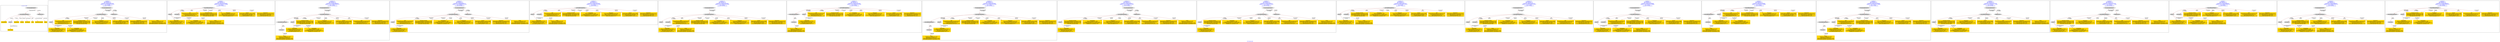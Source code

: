 digraph n0 {
fontcolor="blue"
remincross="true"
label="s22-s-moca.xml"
subgraph cluster_0 {
label="1-correct model"
n2[style="filled",color="white",fillcolor="lightgray",label="CulturalHeritageObject1"];
n3[shape="plaintext",style="filled",fillcolor="gold",label="creationDate"];
n4[style="filled",color="white",fillcolor="lightgray",label="Person1"];
n5[shape="plaintext",style="filled",fillcolor="gold",label="Dimensions"];
n6[shape="plaintext",style="filled",fillcolor="gold",label="Process"];
n7[shape="plaintext",style="filled",fillcolor="gold",label="Provenance"];
n8[shape="plaintext",style="filled",fillcolor="gold",label="title"];
n9[shape="plaintext",style="filled",fillcolor="gold",label="Assension_Number"];
n10[shape="plaintext",style="filled",fillcolor="gold",label="Artist_Name"];
n11[style="filled",color="white",fillcolor="lightgray",label="EuropeanaAggregation1"];
n12[style="filled",color="white",fillcolor="lightgray",label="WebResource1"];
n13[shape="plaintext",style="filled",fillcolor="gold",label="image"];
}
subgraph cluster_1 {
label="candidate 0\nlink coherence:1.0\nnode coherence:1.0\nconfidence:0.5843593568422859\nmapping score:0.632286452280762\ncost:10.99989\n-precision:0.73-recall:0.73"
n15[style="filled",color="white",fillcolor="lightgray",label="CulturalHeritageObject1"];
n16[style="filled",color="white",fillcolor="lightgray",label="Person1"];
n17[style="filled",color="white",fillcolor="lightgray",label="EuropeanaAggregation1"];
n18[style="filled",color="white",fillcolor="lightgray",label="WebResource1"];
n19[shape="plaintext",style="filled",fillcolor="gold",label="image\n[WebResource,classLink,0.479]\n[Document,classLink,0.472]\n[CulturalHeritageObject,provenance,0.026]\n[CulturalHeritageObject,rightsHolder,0.023]"];
n20[shape="plaintext",style="filled",fillcolor="gold",label="title\n[CulturalHeritageObject,description,0.373]\n[CulturalHeritageObject,title,0.326]\n[Document,classLink,0.16]\n[CulturalHeritageObject,provenance,0.141]"];
n21[shape="plaintext",style="filled",fillcolor="gold",label="Assension_Number\n[CulturalHeritageObject,provenance,0.618]\n[CulturalHeritageObject,rightsHolder,0.182]\n[CulturalHeritageObject,description,0.116]\n[Document,classLink,0.084]"];
n22[shape="plaintext",style="filled",fillcolor="gold",label="Dimensions\n[CulturalHeritageObject,extent,0.93]\n[Person,nameOfThePerson,0.031]\n[CulturalHeritageObject,accessionNumber,0.022]\n[Person,dateOfBirth,0.017]"];
n23[shape="plaintext",style="filled",fillcolor="gold",label="Process\n[CulturalHeritageObject,medium,0.859]\n[CulturalHeritageObject,description,0.06]\n[Concept,prefLabel,0.052]\n[CulturalHeritageObject,created,0.03]"];
n24[shape="plaintext",style="filled",fillcolor="gold",label="Artist_Name\n[Person,nameOfThePerson,0.457]\n[CulturalHeritageObject,provenance,0.223]\n[Document,classLink,0.163]\n[CulturalHeritageObject,title,0.157]"];
n25[shape="plaintext",style="filled",fillcolor="gold",label="Provenance\n[CulturalHeritageObject,provenance,0.571]\n[CulturalHeritageObject,rightsHolder,0.201]\n[Document,classLink,0.119]\n[CulturalHeritageObject,description,0.11]"];
n26[shape="plaintext",style="filled",fillcolor="gold",label="creationDate\n[Person,dateOfDeath,0.388]\n[CulturalHeritageObject,created,0.324]\n[CulturalHeritageObject,accessionNumber,0.172]\n[WebResource,classLink,0.115]"];
}
subgraph cluster_2 {
label="candidate 1\nlink coherence:1.0\nnode coherence:1.0\nconfidence:0.5834230532099068\nmapping score:0.631974351069969\ncost:9.99995\n-precision:0.5-recall:0.45"
n28[style="filled",color="white",fillcolor="lightgray",label="CulturalHeritageObject1"];
n29[style="filled",color="white",fillcolor="lightgray",label="Person1"];
n30[style="filled",color="white",fillcolor="lightgray",label="Document1"];
n31[shape="plaintext",style="filled",fillcolor="gold",label="title\n[CulturalHeritageObject,description,0.373]\n[CulturalHeritageObject,title,0.326]\n[Document,classLink,0.16]\n[CulturalHeritageObject,provenance,0.141]"];
n32[shape="plaintext",style="filled",fillcolor="gold",label="Assension_Number\n[CulturalHeritageObject,provenance,0.618]\n[CulturalHeritageObject,rightsHolder,0.182]\n[CulturalHeritageObject,description,0.116]\n[Document,classLink,0.084]"];
n33[shape="plaintext",style="filled",fillcolor="gold",label="Dimensions\n[CulturalHeritageObject,extent,0.93]\n[Person,nameOfThePerson,0.031]\n[CulturalHeritageObject,accessionNumber,0.022]\n[Person,dateOfBirth,0.017]"];
n34[shape="plaintext",style="filled",fillcolor="gold",label="Process\n[CulturalHeritageObject,medium,0.859]\n[CulturalHeritageObject,description,0.06]\n[Concept,prefLabel,0.052]\n[CulturalHeritageObject,created,0.03]"];
n35[shape="plaintext",style="filled",fillcolor="gold",label="image\n[WebResource,classLink,0.479]\n[Document,classLink,0.472]\n[CulturalHeritageObject,provenance,0.026]\n[CulturalHeritageObject,rightsHolder,0.023]"];
n36[shape="plaintext",style="filled",fillcolor="gold",label="Artist_Name\n[Person,nameOfThePerson,0.457]\n[CulturalHeritageObject,provenance,0.223]\n[Document,classLink,0.163]\n[CulturalHeritageObject,title,0.157]"];
n37[shape="plaintext",style="filled",fillcolor="gold",label="Provenance\n[CulturalHeritageObject,provenance,0.571]\n[CulturalHeritageObject,rightsHolder,0.201]\n[Document,classLink,0.119]\n[CulturalHeritageObject,description,0.11]"];
n38[shape="plaintext",style="filled",fillcolor="gold",label="creationDate\n[Person,dateOfDeath,0.388]\n[CulturalHeritageObject,created,0.324]\n[CulturalHeritageObject,accessionNumber,0.172]\n[WebResource,classLink,0.115]"];
}
subgraph cluster_3 {
label="candidate 10\nlink coherence:1.0\nnode coherence:1.0\nconfidence:0.5775067498806405\nmapping score:0.6300022499602135\ncost:11.99991\n-precision:0.58-recall:0.64"
n40[style="filled",color="white",fillcolor="lightgray",label="CulturalHeritageObject1"];
n41[style="filled",color="white",fillcolor="lightgray",label="CulturalHeritageObject2"];
n42[style="filled",color="white",fillcolor="lightgray",label="Person1"];
n43[style="filled",color="white",fillcolor="lightgray",label="Document2"];
n44[style="filled",color="white",fillcolor="lightgray",label="EuropeanaAggregation1"];
n45[shape="plaintext",style="filled",fillcolor="gold",label="Assension_Number\n[CulturalHeritageObject,provenance,0.618]\n[CulturalHeritageObject,rightsHolder,0.182]\n[CulturalHeritageObject,description,0.116]\n[Document,classLink,0.084]"];
n46[shape="plaintext",style="filled",fillcolor="gold",label="Dimensions\n[CulturalHeritageObject,extent,0.93]\n[Person,nameOfThePerson,0.031]\n[CulturalHeritageObject,accessionNumber,0.022]\n[Person,dateOfBirth,0.017]"];
n47[shape="plaintext",style="filled",fillcolor="gold",label="Process\n[CulturalHeritageObject,medium,0.859]\n[CulturalHeritageObject,description,0.06]\n[Concept,prefLabel,0.052]\n[CulturalHeritageObject,created,0.03]"];
n48[shape="plaintext",style="filled",fillcolor="gold",label="title\n[CulturalHeritageObject,description,0.373]\n[CulturalHeritageObject,title,0.326]\n[Document,classLink,0.16]\n[CulturalHeritageObject,provenance,0.141]"];
n49[shape="plaintext",style="filled",fillcolor="gold",label="Artist_Name\n[Person,nameOfThePerson,0.457]\n[CulturalHeritageObject,provenance,0.223]\n[Document,classLink,0.163]\n[CulturalHeritageObject,title,0.157]"];
n50[shape="plaintext",style="filled",fillcolor="gold",label="image\n[WebResource,classLink,0.479]\n[Document,classLink,0.472]\n[CulturalHeritageObject,provenance,0.026]\n[CulturalHeritageObject,rightsHolder,0.023]"];
n51[shape="plaintext",style="filled",fillcolor="gold",label="Provenance\n[CulturalHeritageObject,provenance,0.571]\n[CulturalHeritageObject,rightsHolder,0.201]\n[Document,classLink,0.119]\n[CulturalHeritageObject,description,0.11]"];
n52[shape="plaintext",style="filled",fillcolor="gold",label="creationDate\n[Person,dateOfDeath,0.388]\n[CulturalHeritageObject,created,0.324]\n[CulturalHeritageObject,accessionNumber,0.172]\n[WebResource,classLink,0.115]"];
}
subgraph cluster_4 {
label="candidate 11\nlink coherence:1.0\nnode coherence:1.0\nconfidence:0.5764004869360775\nmapping score:0.6296334956453592\ncost:10.99989\n-precision:0.82-recall:0.82"
n54[style="filled",color="white",fillcolor="lightgray",label="CulturalHeritageObject1"];
n55[style="filled",color="white",fillcolor="lightgray",label="Person1"];
n56[style="filled",color="white",fillcolor="lightgray",label="EuropeanaAggregation1"];
n57[style="filled",color="white",fillcolor="lightgray",label="WebResource1"];
n58[shape="plaintext",style="filled",fillcolor="gold",label="image\n[WebResource,classLink,0.479]\n[Document,classLink,0.472]\n[CulturalHeritageObject,provenance,0.026]\n[CulturalHeritageObject,rightsHolder,0.023]"];
n59[shape="plaintext",style="filled",fillcolor="gold",label="title\n[CulturalHeritageObject,description,0.373]\n[CulturalHeritageObject,title,0.326]\n[Document,classLink,0.16]\n[CulturalHeritageObject,provenance,0.141]"];
n60[shape="plaintext",style="filled",fillcolor="gold",label="Assension_Number\n[CulturalHeritageObject,provenance,0.618]\n[CulturalHeritageObject,rightsHolder,0.182]\n[CulturalHeritageObject,description,0.116]\n[Document,classLink,0.084]"];
n61[shape="plaintext",style="filled",fillcolor="gold",label="creationDate\n[Person,dateOfDeath,0.388]\n[CulturalHeritageObject,created,0.324]\n[CulturalHeritageObject,accessionNumber,0.172]\n[WebResource,classLink,0.115]"];
n62[shape="plaintext",style="filled",fillcolor="gold",label="Dimensions\n[CulturalHeritageObject,extent,0.93]\n[Person,nameOfThePerson,0.031]\n[CulturalHeritageObject,accessionNumber,0.022]\n[Person,dateOfBirth,0.017]"];
n63[shape="plaintext",style="filled",fillcolor="gold",label="Process\n[CulturalHeritageObject,medium,0.859]\n[CulturalHeritageObject,description,0.06]\n[Concept,prefLabel,0.052]\n[CulturalHeritageObject,created,0.03]"];
n64[shape="plaintext",style="filled",fillcolor="gold",label="Artist_Name\n[Person,nameOfThePerson,0.457]\n[CulturalHeritageObject,provenance,0.223]\n[Document,classLink,0.163]\n[CulturalHeritageObject,title,0.157]"];
n65[shape="plaintext",style="filled",fillcolor="gold",label="Provenance\n[CulturalHeritageObject,provenance,0.571]\n[CulturalHeritageObject,rightsHolder,0.201]\n[Document,classLink,0.119]\n[CulturalHeritageObject,description,0.11]"];
}
subgraph cluster_5 {
label="candidate 12\nlink coherence:1.0\nnode coherence:1.0\nconfidence:0.5754641833036984\nmapping score:0.6293213944345661\ncost:9.99995\n-precision:0.6-recall:0.55"
n67[style="filled",color="white",fillcolor="lightgray",label="CulturalHeritageObject1"];
n68[style="filled",color="white",fillcolor="lightgray",label="Person1"];
n69[style="filled",color="white",fillcolor="lightgray",label="Document1"];
n70[shape="plaintext",style="filled",fillcolor="gold",label="title\n[CulturalHeritageObject,description,0.373]\n[CulturalHeritageObject,title,0.326]\n[Document,classLink,0.16]\n[CulturalHeritageObject,provenance,0.141]"];
n71[shape="plaintext",style="filled",fillcolor="gold",label="Assension_Number\n[CulturalHeritageObject,provenance,0.618]\n[CulturalHeritageObject,rightsHolder,0.182]\n[CulturalHeritageObject,description,0.116]\n[Document,classLink,0.084]"];
n72[shape="plaintext",style="filled",fillcolor="gold",label="creationDate\n[Person,dateOfDeath,0.388]\n[CulturalHeritageObject,created,0.324]\n[CulturalHeritageObject,accessionNumber,0.172]\n[WebResource,classLink,0.115]"];
n73[shape="plaintext",style="filled",fillcolor="gold",label="Dimensions\n[CulturalHeritageObject,extent,0.93]\n[Person,nameOfThePerson,0.031]\n[CulturalHeritageObject,accessionNumber,0.022]\n[Person,dateOfBirth,0.017]"];
n74[shape="plaintext",style="filled",fillcolor="gold",label="Process\n[CulturalHeritageObject,medium,0.859]\n[CulturalHeritageObject,description,0.06]\n[Concept,prefLabel,0.052]\n[CulturalHeritageObject,created,0.03]"];
n75[shape="plaintext",style="filled",fillcolor="gold",label="image\n[WebResource,classLink,0.479]\n[Document,classLink,0.472]\n[CulturalHeritageObject,provenance,0.026]\n[CulturalHeritageObject,rightsHolder,0.023]"];
n76[shape="plaintext",style="filled",fillcolor="gold",label="Artist_Name\n[Person,nameOfThePerson,0.457]\n[CulturalHeritageObject,provenance,0.223]\n[Document,classLink,0.163]\n[CulturalHeritageObject,title,0.157]"];
n77[shape="plaintext",style="filled",fillcolor="gold",label="Provenance\n[CulturalHeritageObject,provenance,0.571]\n[CulturalHeritageObject,rightsHolder,0.201]\n[Document,classLink,0.119]\n[CulturalHeritageObject,description,0.11]"];
}
subgraph cluster_6 {
label="candidate 13\nlink coherence:1.0\nnode coherence:1.0\nconfidence:0.5754641833036984\nmapping score:0.6293213944345661\ncost:10.99992\n-precision:0.64-recall:0.64"
n79[style="filled",color="white",fillcolor="lightgray",label="CulturalHeritageObject1"];
n80[style="filled",color="white",fillcolor="lightgray",label="Person1"];
n81[style="filled",color="white",fillcolor="lightgray",label="Document1"];
n82[style="filled",color="white",fillcolor="lightgray",label="EuropeanaAggregation1"];
n83[shape="plaintext",style="filled",fillcolor="gold",label="title\n[CulturalHeritageObject,description,0.373]\n[CulturalHeritageObject,title,0.326]\n[Document,classLink,0.16]\n[CulturalHeritageObject,provenance,0.141]"];
n84[shape="plaintext",style="filled",fillcolor="gold",label="Assension_Number\n[CulturalHeritageObject,provenance,0.618]\n[CulturalHeritageObject,rightsHolder,0.182]\n[CulturalHeritageObject,description,0.116]\n[Document,classLink,0.084]"];
n85[shape="plaintext",style="filled",fillcolor="gold",label="creationDate\n[Person,dateOfDeath,0.388]\n[CulturalHeritageObject,created,0.324]\n[CulturalHeritageObject,accessionNumber,0.172]\n[WebResource,classLink,0.115]"];
n86[shape="plaintext",style="filled",fillcolor="gold",label="Dimensions\n[CulturalHeritageObject,extent,0.93]\n[Person,nameOfThePerson,0.031]\n[CulturalHeritageObject,accessionNumber,0.022]\n[Person,dateOfBirth,0.017]"];
n87[shape="plaintext",style="filled",fillcolor="gold",label="Process\n[CulturalHeritageObject,medium,0.859]\n[CulturalHeritageObject,description,0.06]\n[Concept,prefLabel,0.052]\n[CulturalHeritageObject,created,0.03]"];
n88[shape="plaintext",style="filled",fillcolor="gold",label="image\n[WebResource,classLink,0.479]\n[Document,classLink,0.472]\n[CulturalHeritageObject,provenance,0.026]\n[CulturalHeritageObject,rightsHolder,0.023]"];
n89[shape="plaintext",style="filled",fillcolor="gold",label="Artist_Name\n[Person,nameOfThePerson,0.457]\n[CulturalHeritageObject,provenance,0.223]\n[Document,classLink,0.163]\n[CulturalHeritageObject,title,0.157]"];
n90[shape="plaintext",style="filled",fillcolor="gold",label="Provenance\n[CulturalHeritageObject,provenance,0.571]\n[CulturalHeritageObject,rightsHolder,0.201]\n[Document,classLink,0.119]\n[CulturalHeritageObject,description,0.11]"];
}
subgraph cluster_7 {
label="candidate 14\nlink coherence:1.0\nnode coherence:1.0\nconfidence:0.5754641833036984\nmapping score:0.6293213944345661\ncost:10.99994\n-precision:0.55-recall:0.55"
n92[style="filled",color="white",fillcolor="lightgray",label="CulturalHeritageObject1"];
n93[style="filled",color="white",fillcolor="lightgray",label="CulturalHeritageObject2"];
n94[style="filled",color="white",fillcolor="lightgray",label="Person1"];
n95[style="filled",color="white",fillcolor="lightgray",label="Document2"];
n96[shape="plaintext",style="filled",fillcolor="gold",label="title\n[CulturalHeritageObject,description,0.373]\n[CulturalHeritageObject,title,0.326]\n[Document,classLink,0.16]\n[CulturalHeritageObject,provenance,0.141]"];
n97[shape="plaintext",style="filled",fillcolor="gold",label="Assension_Number\n[CulturalHeritageObject,provenance,0.618]\n[CulturalHeritageObject,rightsHolder,0.182]\n[CulturalHeritageObject,description,0.116]\n[Document,classLink,0.084]"];
n98[shape="plaintext",style="filled",fillcolor="gold",label="creationDate\n[Person,dateOfDeath,0.388]\n[CulturalHeritageObject,created,0.324]\n[CulturalHeritageObject,accessionNumber,0.172]\n[WebResource,classLink,0.115]"];
n99[shape="plaintext",style="filled",fillcolor="gold",label="Dimensions\n[CulturalHeritageObject,extent,0.93]\n[Person,nameOfThePerson,0.031]\n[CulturalHeritageObject,accessionNumber,0.022]\n[Person,dateOfBirth,0.017]"];
n100[shape="plaintext",style="filled",fillcolor="gold",label="Process\n[CulturalHeritageObject,medium,0.859]\n[CulturalHeritageObject,description,0.06]\n[Concept,prefLabel,0.052]\n[CulturalHeritageObject,created,0.03]"];
n101[shape="plaintext",style="filled",fillcolor="gold",label="Artist_Name\n[Person,nameOfThePerson,0.457]\n[CulturalHeritageObject,provenance,0.223]\n[Document,classLink,0.163]\n[CulturalHeritageObject,title,0.157]"];
n102[shape="plaintext",style="filled",fillcolor="gold",label="image\n[WebResource,classLink,0.479]\n[Document,classLink,0.472]\n[CulturalHeritageObject,provenance,0.026]\n[CulturalHeritageObject,rightsHolder,0.023]"];
n103[shape="plaintext",style="filled",fillcolor="gold",label="Provenance\n[CulturalHeritageObject,provenance,0.571]\n[CulturalHeritageObject,rightsHolder,0.201]\n[Document,classLink,0.119]\n[CulturalHeritageObject,description,0.11]"];
}
subgraph cluster_8 {
label="candidate 15\nlink coherence:1.0\nnode coherence:1.0\nconfidence:0.5754641833036984\nmapping score:0.6293213944345661\ncost:11.99991\n-precision:0.58-recall:0.64"
n105[style="filled",color="white",fillcolor="lightgray",label="CulturalHeritageObject1"];
n106[style="filled",color="white",fillcolor="lightgray",label="CulturalHeritageObject2"];
n107[style="filled",color="white",fillcolor="lightgray",label="Person1"];
n108[style="filled",color="white",fillcolor="lightgray",label="Document2"];
n109[style="filled",color="white",fillcolor="lightgray",label="EuropeanaAggregation1"];
n110[shape="plaintext",style="filled",fillcolor="gold",label="title\n[CulturalHeritageObject,description,0.373]\n[CulturalHeritageObject,title,0.326]\n[Document,classLink,0.16]\n[CulturalHeritageObject,provenance,0.141]"];
n111[shape="plaintext",style="filled",fillcolor="gold",label="Assension_Number\n[CulturalHeritageObject,provenance,0.618]\n[CulturalHeritageObject,rightsHolder,0.182]\n[CulturalHeritageObject,description,0.116]\n[Document,classLink,0.084]"];
n112[shape="plaintext",style="filled",fillcolor="gold",label="creationDate\n[Person,dateOfDeath,0.388]\n[CulturalHeritageObject,created,0.324]\n[CulturalHeritageObject,accessionNumber,0.172]\n[WebResource,classLink,0.115]"];
n113[shape="plaintext",style="filled",fillcolor="gold",label="Dimensions\n[CulturalHeritageObject,extent,0.93]\n[Person,nameOfThePerson,0.031]\n[CulturalHeritageObject,accessionNumber,0.022]\n[Person,dateOfBirth,0.017]"];
n114[shape="plaintext",style="filled",fillcolor="gold",label="Process\n[CulturalHeritageObject,medium,0.859]\n[CulturalHeritageObject,description,0.06]\n[Concept,prefLabel,0.052]\n[CulturalHeritageObject,created,0.03]"];
n115[shape="plaintext",style="filled",fillcolor="gold",label="Artist_Name\n[Person,nameOfThePerson,0.457]\n[CulturalHeritageObject,provenance,0.223]\n[Document,classLink,0.163]\n[CulturalHeritageObject,title,0.157]"];
n116[shape="plaintext",style="filled",fillcolor="gold",label="image\n[WebResource,classLink,0.479]\n[Document,classLink,0.472]\n[CulturalHeritageObject,provenance,0.026]\n[CulturalHeritageObject,rightsHolder,0.023]"];
n117[shape="plaintext",style="filled",fillcolor="gold",label="Provenance\n[CulturalHeritageObject,provenance,0.571]\n[CulturalHeritageObject,rightsHolder,0.201]\n[Document,classLink,0.119]\n[CulturalHeritageObject,description,0.11]"];
}
subgraph cluster_9 {
label="candidate 16\nlink coherence:1.0\nnode coherence:1.0\nconfidence:0.5704841836068112\nmapping score:0.6276613945356037\ncost:10.99989\n-precision:0.91-recall:0.91"
n119[style="filled",color="white",fillcolor="lightgray",label="CulturalHeritageObject1"];
n120[style="filled",color="white",fillcolor="lightgray",label="Person1"];
n121[style="filled",color="white",fillcolor="lightgray",label="EuropeanaAggregation1"];
n122[style="filled",color="white",fillcolor="lightgray",label="WebResource1"];
n123[shape="plaintext",style="filled",fillcolor="gold",label="image\n[WebResource,classLink,0.479]\n[Document,classLink,0.472]\n[CulturalHeritageObject,provenance,0.026]\n[CulturalHeritageObject,rightsHolder,0.023]"];
n124[shape="plaintext",style="filled",fillcolor="gold",label="Assension_Number\n[CulturalHeritageObject,provenance,0.618]\n[CulturalHeritageObject,rightsHolder,0.182]\n[CulturalHeritageObject,description,0.116]\n[Document,classLink,0.084]"];
n125[shape="plaintext",style="filled",fillcolor="gold",label="creationDate\n[Person,dateOfDeath,0.388]\n[CulturalHeritageObject,created,0.324]\n[CulturalHeritageObject,accessionNumber,0.172]\n[WebResource,classLink,0.115]"];
n126[shape="plaintext",style="filled",fillcolor="gold",label="Dimensions\n[CulturalHeritageObject,extent,0.93]\n[Person,nameOfThePerson,0.031]\n[CulturalHeritageObject,accessionNumber,0.022]\n[Person,dateOfBirth,0.017]"];
n127[shape="plaintext",style="filled",fillcolor="gold",label="Process\n[CulturalHeritageObject,medium,0.859]\n[CulturalHeritageObject,description,0.06]\n[Concept,prefLabel,0.052]\n[CulturalHeritageObject,created,0.03]"];
n128[shape="plaintext",style="filled",fillcolor="gold",label="title\n[CulturalHeritageObject,description,0.373]\n[CulturalHeritageObject,title,0.326]\n[Document,classLink,0.16]\n[CulturalHeritageObject,provenance,0.141]"];
n129[shape="plaintext",style="filled",fillcolor="gold",label="Artist_Name\n[Person,nameOfThePerson,0.457]\n[CulturalHeritageObject,provenance,0.223]\n[Document,classLink,0.163]\n[CulturalHeritageObject,title,0.157]"];
n130[shape="plaintext",style="filled",fillcolor="gold",label="Provenance\n[CulturalHeritageObject,provenance,0.571]\n[CulturalHeritageObject,rightsHolder,0.201]\n[Document,classLink,0.119]\n[CulturalHeritageObject,description,0.11]"];
}
subgraph cluster_10 {
label="candidate 17\nlink coherence:1.0\nnode coherence:1.0\nconfidence:0.5704841836068112\nmapping score:0.6276613945356037\ncost:10.99992\n-precision:0.91-recall:0.91"
n132[style="filled",color="white",fillcolor="lightgray",label="CulturalHeritageObject1"];
n133[style="filled",color="white",fillcolor="lightgray",label="Person1"];
n134[style="filled",color="white",fillcolor="lightgray",label="EuropeanaAggregation1"];
n135[style="filled",color="white",fillcolor="lightgray",label="WebResource2"];
n136[shape="plaintext",style="filled",fillcolor="gold",label="Assension_Number\n[CulturalHeritageObject,provenance,0.618]\n[CulturalHeritageObject,rightsHolder,0.182]\n[CulturalHeritageObject,description,0.116]\n[Document,classLink,0.084]"];
n137[shape="plaintext",style="filled",fillcolor="gold",label="creationDate\n[Person,dateOfDeath,0.388]\n[CulturalHeritageObject,created,0.324]\n[CulturalHeritageObject,accessionNumber,0.172]\n[WebResource,classLink,0.115]"];
n138[shape="plaintext",style="filled",fillcolor="gold",label="Dimensions\n[CulturalHeritageObject,extent,0.93]\n[Person,nameOfThePerson,0.031]\n[CulturalHeritageObject,accessionNumber,0.022]\n[Person,dateOfBirth,0.017]"];
n139[shape="plaintext",style="filled",fillcolor="gold",label="image\n[WebResource,classLink,0.479]\n[Document,classLink,0.472]\n[CulturalHeritageObject,provenance,0.026]\n[CulturalHeritageObject,rightsHolder,0.023]"];
n140[shape="plaintext",style="filled",fillcolor="gold",label="Process\n[CulturalHeritageObject,medium,0.859]\n[CulturalHeritageObject,description,0.06]\n[Concept,prefLabel,0.052]\n[CulturalHeritageObject,created,0.03]"];
n141[shape="plaintext",style="filled",fillcolor="gold",label="title\n[CulturalHeritageObject,description,0.373]\n[CulturalHeritageObject,title,0.326]\n[Document,classLink,0.16]\n[CulturalHeritageObject,provenance,0.141]"];
n142[shape="plaintext",style="filled",fillcolor="gold",label="Artist_Name\n[Person,nameOfThePerson,0.457]\n[CulturalHeritageObject,provenance,0.223]\n[Document,classLink,0.163]\n[CulturalHeritageObject,title,0.157]"];
n143[shape="plaintext",style="filled",fillcolor="gold",label="Provenance\n[CulturalHeritageObject,provenance,0.571]\n[CulturalHeritageObject,rightsHolder,0.201]\n[Document,classLink,0.119]\n[CulturalHeritageObject,description,0.11]"];
}
subgraph cluster_11 {
label="candidate 18\nlink coherence:1.0\nnode coherence:1.0\nconfidence:0.5695478799744321\nmapping score:0.6273492933248107\ncost:9.99995\n-precision:0.7-recall:0.64"
n145[style="filled",color="white",fillcolor="lightgray",label="CulturalHeritageObject1"];
n146[style="filled",color="white",fillcolor="lightgray",label="Person1"];
n147[style="filled",color="white",fillcolor="lightgray",label="Document1"];
n148[shape="plaintext",style="filled",fillcolor="gold",label="Assension_Number\n[CulturalHeritageObject,provenance,0.618]\n[CulturalHeritageObject,rightsHolder,0.182]\n[CulturalHeritageObject,description,0.116]\n[Document,classLink,0.084]"];
n149[shape="plaintext",style="filled",fillcolor="gold",label="creationDate\n[Person,dateOfDeath,0.388]\n[CulturalHeritageObject,created,0.324]\n[CulturalHeritageObject,accessionNumber,0.172]\n[WebResource,classLink,0.115]"];
n150[shape="plaintext",style="filled",fillcolor="gold",label="Dimensions\n[CulturalHeritageObject,extent,0.93]\n[Person,nameOfThePerson,0.031]\n[CulturalHeritageObject,accessionNumber,0.022]\n[Person,dateOfBirth,0.017]"];
n151[shape="plaintext",style="filled",fillcolor="gold",label="Process\n[CulturalHeritageObject,medium,0.859]\n[CulturalHeritageObject,description,0.06]\n[Concept,prefLabel,0.052]\n[CulturalHeritageObject,created,0.03]"];
n152[shape="plaintext",style="filled",fillcolor="gold",label="image\n[WebResource,classLink,0.479]\n[Document,classLink,0.472]\n[CulturalHeritageObject,provenance,0.026]\n[CulturalHeritageObject,rightsHolder,0.023]"];
n153[shape="plaintext",style="filled",fillcolor="gold",label="title\n[CulturalHeritageObject,description,0.373]\n[CulturalHeritageObject,title,0.326]\n[Document,classLink,0.16]\n[CulturalHeritageObject,provenance,0.141]"];
n154[shape="plaintext",style="filled",fillcolor="gold",label="Artist_Name\n[Person,nameOfThePerson,0.457]\n[CulturalHeritageObject,provenance,0.223]\n[Document,classLink,0.163]\n[CulturalHeritageObject,title,0.157]"];
n155[shape="plaintext",style="filled",fillcolor="gold",label="Provenance\n[CulturalHeritageObject,provenance,0.571]\n[CulturalHeritageObject,rightsHolder,0.201]\n[Document,classLink,0.119]\n[CulturalHeritageObject,description,0.11]"];
}
subgraph cluster_12 {
label="candidate 19\nlink coherence:1.0\nnode coherence:1.0\nconfidence:0.5695478799744321\nmapping score:0.6273492933248107\ncost:10.99992\n-precision:0.73-recall:0.73"
n157[style="filled",color="white",fillcolor="lightgray",label="CulturalHeritageObject1"];
n158[style="filled",color="white",fillcolor="lightgray",label="Person1"];
n159[style="filled",color="white",fillcolor="lightgray",label="Document1"];
n160[style="filled",color="white",fillcolor="lightgray",label="EuropeanaAggregation1"];
n161[shape="plaintext",style="filled",fillcolor="gold",label="Assension_Number\n[CulturalHeritageObject,provenance,0.618]\n[CulturalHeritageObject,rightsHolder,0.182]\n[CulturalHeritageObject,description,0.116]\n[Document,classLink,0.084]"];
n162[shape="plaintext",style="filled",fillcolor="gold",label="creationDate\n[Person,dateOfDeath,0.388]\n[CulturalHeritageObject,created,0.324]\n[CulturalHeritageObject,accessionNumber,0.172]\n[WebResource,classLink,0.115]"];
n163[shape="plaintext",style="filled",fillcolor="gold",label="Dimensions\n[CulturalHeritageObject,extent,0.93]\n[Person,nameOfThePerson,0.031]\n[CulturalHeritageObject,accessionNumber,0.022]\n[Person,dateOfBirth,0.017]"];
n164[shape="plaintext",style="filled",fillcolor="gold",label="Process\n[CulturalHeritageObject,medium,0.859]\n[CulturalHeritageObject,description,0.06]\n[Concept,prefLabel,0.052]\n[CulturalHeritageObject,created,0.03]"];
n165[shape="plaintext",style="filled",fillcolor="gold",label="image\n[WebResource,classLink,0.479]\n[Document,classLink,0.472]\n[CulturalHeritageObject,provenance,0.026]\n[CulturalHeritageObject,rightsHolder,0.023]"];
n166[shape="plaintext",style="filled",fillcolor="gold",label="title\n[CulturalHeritageObject,description,0.373]\n[CulturalHeritageObject,title,0.326]\n[Document,classLink,0.16]\n[CulturalHeritageObject,provenance,0.141]"];
n167[shape="plaintext",style="filled",fillcolor="gold",label="Artist_Name\n[Person,nameOfThePerson,0.457]\n[CulturalHeritageObject,provenance,0.223]\n[Document,classLink,0.163]\n[CulturalHeritageObject,title,0.157]"];
n168[shape="plaintext",style="filled",fillcolor="gold",label="Provenance\n[CulturalHeritageObject,provenance,0.571]\n[CulturalHeritageObject,rightsHolder,0.201]\n[Document,classLink,0.119]\n[CulturalHeritageObject,description,0.11]"];
}
subgraph cluster_13 {
label="candidate 2\nlink coherence:1.0\nnode coherence:1.0\nconfidence:0.5834230532099068\nmapping score:0.631974351069969\ncost:10.99992\n-precision:0.55-recall:0.55"
n170[style="filled",color="white",fillcolor="lightgray",label="CulturalHeritageObject1"];
n171[style="filled",color="white",fillcolor="lightgray",label="Person1"];
n172[style="filled",color="white",fillcolor="lightgray",label="Document1"];
n173[style="filled",color="white",fillcolor="lightgray",label="EuropeanaAggregation1"];
n174[shape="plaintext",style="filled",fillcolor="gold",label="title\n[CulturalHeritageObject,description,0.373]\n[CulturalHeritageObject,title,0.326]\n[Document,classLink,0.16]\n[CulturalHeritageObject,provenance,0.141]"];
n175[shape="plaintext",style="filled",fillcolor="gold",label="Assension_Number\n[CulturalHeritageObject,provenance,0.618]\n[CulturalHeritageObject,rightsHolder,0.182]\n[CulturalHeritageObject,description,0.116]\n[Document,classLink,0.084]"];
n176[shape="plaintext",style="filled",fillcolor="gold",label="Dimensions\n[CulturalHeritageObject,extent,0.93]\n[Person,nameOfThePerson,0.031]\n[CulturalHeritageObject,accessionNumber,0.022]\n[Person,dateOfBirth,0.017]"];
n177[shape="plaintext",style="filled",fillcolor="gold",label="Process\n[CulturalHeritageObject,medium,0.859]\n[CulturalHeritageObject,description,0.06]\n[Concept,prefLabel,0.052]\n[CulturalHeritageObject,created,0.03]"];
n178[shape="plaintext",style="filled",fillcolor="gold",label="image\n[WebResource,classLink,0.479]\n[Document,classLink,0.472]\n[CulturalHeritageObject,provenance,0.026]\n[CulturalHeritageObject,rightsHolder,0.023]"];
n179[shape="plaintext",style="filled",fillcolor="gold",label="Artist_Name\n[Person,nameOfThePerson,0.457]\n[CulturalHeritageObject,provenance,0.223]\n[Document,classLink,0.163]\n[CulturalHeritageObject,title,0.157]"];
n180[shape="plaintext",style="filled",fillcolor="gold",label="Provenance\n[CulturalHeritageObject,provenance,0.571]\n[CulturalHeritageObject,rightsHolder,0.201]\n[Document,classLink,0.119]\n[CulturalHeritageObject,description,0.11]"];
n181[shape="plaintext",style="filled",fillcolor="gold",label="creationDate\n[Person,dateOfDeath,0.388]\n[CulturalHeritageObject,created,0.324]\n[CulturalHeritageObject,accessionNumber,0.172]\n[WebResource,classLink,0.115]"];
}
subgraph cluster_14 {
label="candidate 3\nlink coherence:1.0\nnode coherence:1.0\nconfidence:0.5834230532099068\nmapping score:0.631974351069969\ncost:10.99994\n-precision:0.45-recall:0.45"
n183[style="filled",color="white",fillcolor="lightgray",label="CulturalHeritageObject1"];
n184[style="filled",color="white",fillcolor="lightgray",label="CulturalHeritageObject2"];
n185[style="filled",color="white",fillcolor="lightgray",label="Person1"];
n186[style="filled",color="white",fillcolor="lightgray",label="Document2"];
n187[shape="plaintext",style="filled",fillcolor="gold",label="title\n[CulturalHeritageObject,description,0.373]\n[CulturalHeritageObject,title,0.326]\n[Document,classLink,0.16]\n[CulturalHeritageObject,provenance,0.141]"];
n188[shape="plaintext",style="filled",fillcolor="gold",label="Assension_Number\n[CulturalHeritageObject,provenance,0.618]\n[CulturalHeritageObject,rightsHolder,0.182]\n[CulturalHeritageObject,description,0.116]\n[Document,classLink,0.084]"];
n189[shape="plaintext",style="filled",fillcolor="gold",label="Dimensions\n[CulturalHeritageObject,extent,0.93]\n[Person,nameOfThePerson,0.031]\n[CulturalHeritageObject,accessionNumber,0.022]\n[Person,dateOfBirth,0.017]"];
n190[shape="plaintext",style="filled",fillcolor="gold",label="Process\n[CulturalHeritageObject,medium,0.859]\n[CulturalHeritageObject,description,0.06]\n[Concept,prefLabel,0.052]\n[CulturalHeritageObject,created,0.03]"];
n191[shape="plaintext",style="filled",fillcolor="gold",label="Artist_Name\n[Person,nameOfThePerson,0.457]\n[CulturalHeritageObject,provenance,0.223]\n[Document,classLink,0.163]\n[CulturalHeritageObject,title,0.157]"];
n192[shape="plaintext",style="filled",fillcolor="gold",label="image\n[WebResource,classLink,0.479]\n[Document,classLink,0.472]\n[CulturalHeritageObject,provenance,0.026]\n[CulturalHeritageObject,rightsHolder,0.023]"];
n193[shape="plaintext",style="filled",fillcolor="gold",label="Provenance\n[CulturalHeritageObject,provenance,0.571]\n[CulturalHeritageObject,rightsHolder,0.201]\n[Document,classLink,0.119]\n[CulturalHeritageObject,description,0.11]"];
n194[shape="plaintext",style="filled",fillcolor="gold",label="creationDate\n[Person,dateOfDeath,0.388]\n[CulturalHeritageObject,created,0.324]\n[CulturalHeritageObject,accessionNumber,0.172]\n[WebResource,classLink,0.115]"];
}
subgraph cluster_15 {
label="candidate 4\nlink coherence:1.0\nnode coherence:1.0\nconfidence:0.5834230532099068\nmapping score:0.631974351069969\ncost:11.99991\n-precision:0.5-recall:0.55"
n196[style="filled",color="white",fillcolor="lightgray",label="CulturalHeritageObject1"];
n197[style="filled",color="white",fillcolor="lightgray",label="CulturalHeritageObject2"];
n198[style="filled",color="white",fillcolor="lightgray",label="Person1"];
n199[style="filled",color="white",fillcolor="lightgray",label="Document2"];
n200[style="filled",color="white",fillcolor="lightgray",label="EuropeanaAggregation1"];
n201[shape="plaintext",style="filled",fillcolor="gold",label="title\n[CulturalHeritageObject,description,0.373]\n[CulturalHeritageObject,title,0.326]\n[Document,classLink,0.16]\n[CulturalHeritageObject,provenance,0.141]"];
n202[shape="plaintext",style="filled",fillcolor="gold",label="Assension_Number\n[CulturalHeritageObject,provenance,0.618]\n[CulturalHeritageObject,rightsHolder,0.182]\n[CulturalHeritageObject,description,0.116]\n[Document,classLink,0.084]"];
n203[shape="plaintext",style="filled",fillcolor="gold",label="Dimensions\n[CulturalHeritageObject,extent,0.93]\n[Person,nameOfThePerson,0.031]\n[CulturalHeritageObject,accessionNumber,0.022]\n[Person,dateOfBirth,0.017]"];
n204[shape="plaintext",style="filled",fillcolor="gold",label="Process\n[CulturalHeritageObject,medium,0.859]\n[CulturalHeritageObject,description,0.06]\n[Concept,prefLabel,0.052]\n[CulturalHeritageObject,created,0.03]"];
n205[shape="plaintext",style="filled",fillcolor="gold",label="Artist_Name\n[Person,nameOfThePerson,0.457]\n[CulturalHeritageObject,provenance,0.223]\n[Document,classLink,0.163]\n[CulturalHeritageObject,title,0.157]"];
n206[shape="plaintext",style="filled",fillcolor="gold",label="image\n[WebResource,classLink,0.479]\n[Document,classLink,0.472]\n[CulturalHeritageObject,provenance,0.026]\n[CulturalHeritageObject,rightsHolder,0.023]"];
n207[shape="plaintext",style="filled",fillcolor="gold",label="Provenance\n[CulturalHeritageObject,provenance,0.571]\n[CulturalHeritageObject,rightsHolder,0.201]\n[Document,classLink,0.119]\n[CulturalHeritageObject,description,0.11]"];
n208[shape="plaintext",style="filled",fillcolor="gold",label="creationDate\n[Person,dateOfDeath,0.388]\n[CulturalHeritageObject,created,0.324]\n[CulturalHeritageObject,accessionNumber,0.172]\n[WebResource,classLink,0.115]"];
}
subgraph cluster_16 {
label="candidate 5\nlink coherence:1.0\nnode coherence:1.0\nconfidence:0.5784430535130196\nmapping score:0.6303143511710065\ncost:10.99989\n-precision:0.82-recall:0.82"
n210[style="filled",color="white",fillcolor="lightgray",label="CulturalHeritageObject1"];
n211[style="filled",color="white",fillcolor="lightgray",label="Person1"];
n212[style="filled",color="white",fillcolor="lightgray",label="EuropeanaAggregation1"];
n213[style="filled",color="white",fillcolor="lightgray",label="WebResource1"];
n214[shape="plaintext",style="filled",fillcolor="gold",label="image\n[WebResource,classLink,0.479]\n[Document,classLink,0.472]\n[CulturalHeritageObject,provenance,0.026]\n[CulturalHeritageObject,rightsHolder,0.023]"];
n215[shape="plaintext",style="filled",fillcolor="gold",label="Assension_Number\n[CulturalHeritageObject,provenance,0.618]\n[CulturalHeritageObject,rightsHolder,0.182]\n[CulturalHeritageObject,description,0.116]\n[Document,classLink,0.084]"];
n216[shape="plaintext",style="filled",fillcolor="gold",label="Dimensions\n[CulturalHeritageObject,extent,0.93]\n[Person,nameOfThePerson,0.031]\n[CulturalHeritageObject,accessionNumber,0.022]\n[Person,dateOfBirth,0.017]"];
n217[shape="plaintext",style="filled",fillcolor="gold",label="Process\n[CulturalHeritageObject,medium,0.859]\n[CulturalHeritageObject,description,0.06]\n[Concept,prefLabel,0.052]\n[CulturalHeritageObject,created,0.03]"];
n218[shape="plaintext",style="filled",fillcolor="gold",label="title\n[CulturalHeritageObject,description,0.373]\n[CulturalHeritageObject,title,0.326]\n[Document,classLink,0.16]\n[CulturalHeritageObject,provenance,0.141]"];
n219[shape="plaintext",style="filled",fillcolor="gold",label="Artist_Name\n[Person,nameOfThePerson,0.457]\n[CulturalHeritageObject,provenance,0.223]\n[Document,classLink,0.163]\n[CulturalHeritageObject,title,0.157]"];
n220[shape="plaintext",style="filled",fillcolor="gold",label="Provenance\n[CulturalHeritageObject,provenance,0.571]\n[CulturalHeritageObject,rightsHolder,0.201]\n[Document,classLink,0.119]\n[CulturalHeritageObject,description,0.11]"];
n221[shape="plaintext",style="filled",fillcolor="gold",label="creationDate\n[Person,dateOfDeath,0.388]\n[CulturalHeritageObject,created,0.324]\n[CulturalHeritageObject,accessionNumber,0.172]\n[WebResource,classLink,0.115]"];
}
subgraph cluster_17 {
label="candidate 6\nlink coherence:1.0\nnode coherence:1.0\nconfidence:0.5784430535130196\nmapping score:0.6303143511710065\ncost:10.99992\n-precision:0.82-recall:0.82"
n223[style="filled",color="white",fillcolor="lightgray",label="CulturalHeritageObject1"];
n224[style="filled",color="white",fillcolor="lightgray",label="Person1"];
n225[style="filled",color="white",fillcolor="lightgray",label="EuropeanaAggregation1"];
n226[style="filled",color="white",fillcolor="lightgray",label="WebResource2"];
n227[shape="plaintext",style="filled",fillcolor="gold",label="Assension_Number\n[CulturalHeritageObject,provenance,0.618]\n[CulturalHeritageObject,rightsHolder,0.182]\n[CulturalHeritageObject,description,0.116]\n[Document,classLink,0.084]"];
n228[shape="plaintext",style="filled",fillcolor="gold",label="Dimensions\n[CulturalHeritageObject,extent,0.93]\n[Person,nameOfThePerson,0.031]\n[CulturalHeritageObject,accessionNumber,0.022]\n[Person,dateOfBirth,0.017]"];
n229[shape="plaintext",style="filled",fillcolor="gold",label="image\n[WebResource,classLink,0.479]\n[Document,classLink,0.472]\n[CulturalHeritageObject,provenance,0.026]\n[CulturalHeritageObject,rightsHolder,0.023]"];
n230[shape="plaintext",style="filled",fillcolor="gold",label="Process\n[CulturalHeritageObject,medium,0.859]\n[CulturalHeritageObject,description,0.06]\n[Concept,prefLabel,0.052]\n[CulturalHeritageObject,created,0.03]"];
n231[shape="plaintext",style="filled",fillcolor="gold",label="title\n[CulturalHeritageObject,description,0.373]\n[CulturalHeritageObject,title,0.326]\n[Document,classLink,0.16]\n[CulturalHeritageObject,provenance,0.141]"];
n232[shape="plaintext",style="filled",fillcolor="gold",label="Artist_Name\n[Person,nameOfThePerson,0.457]\n[CulturalHeritageObject,provenance,0.223]\n[Document,classLink,0.163]\n[CulturalHeritageObject,title,0.157]"];
n233[shape="plaintext",style="filled",fillcolor="gold",label="Provenance\n[CulturalHeritageObject,provenance,0.571]\n[CulturalHeritageObject,rightsHolder,0.201]\n[Document,classLink,0.119]\n[CulturalHeritageObject,description,0.11]"];
n234[shape="plaintext",style="filled",fillcolor="gold",label="creationDate\n[Person,dateOfDeath,0.388]\n[CulturalHeritageObject,created,0.324]\n[CulturalHeritageObject,accessionNumber,0.172]\n[WebResource,classLink,0.115]"];
}
subgraph cluster_18 {
label="candidate 7\nlink coherence:1.0\nnode coherence:1.0\nconfidence:0.5775067498806405\nmapping score:0.6300022499602135\ncost:9.99995\n-precision:0.6-recall:0.55"
n236[style="filled",color="white",fillcolor="lightgray",label="CulturalHeritageObject1"];
n237[style="filled",color="white",fillcolor="lightgray",label="Person1"];
n238[style="filled",color="white",fillcolor="lightgray",label="Document1"];
n239[shape="plaintext",style="filled",fillcolor="gold",label="Assension_Number\n[CulturalHeritageObject,provenance,0.618]\n[CulturalHeritageObject,rightsHolder,0.182]\n[CulturalHeritageObject,description,0.116]\n[Document,classLink,0.084]"];
n240[shape="plaintext",style="filled",fillcolor="gold",label="Dimensions\n[CulturalHeritageObject,extent,0.93]\n[Person,nameOfThePerson,0.031]\n[CulturalHeritageObject,accessionNumber,0.022]\n[Person,dateOfBirth,0.017]"];
n241[shape="plaintext",style="filled",fillcolor="gold",label="Process\n[CulturalHeritageObject,medium,0.859]\n[CulturalHeritageObject,description,0.06]\n[Concept,prefLabel,0.052]\n[CulturalHeritageObject,created,0.03]"];
n242[shape="plaintext",style="filled",fillcolor="gold",label="image\n[WebResource,classLink,0.479]\n[Document,classLink,0.472]\n[CulturalHeritageObject,provenance,0.026]\n[CulturalHeritageObject,rightsHolder,0.023]"];
n243[shape="plaintext",style="filled",fillcolor="gold",label="title\n[CulturalHeritageObject,description,0.373]\n[CulturalHeritageObject,title,0.326]\n[Document,classLink,0.16]\n[CulturalHeritageObject,provenance,0.141]"];
n244[shape="plaintext",style="filled",fillcolor="gold",label="Artist_Name\n[Person,nameOfThePerson,0.457]\n[CulturalHeritageObject,provenance,0.223]\n[Document,classLink,0.163]\n[CulturalHeritageObject,title,0.157]"];
n245[shape="plaintext",style="filled",fillcolor="gold",label="Provenance\n[CulturalHeritageObject,provenance,0.571]\n[CulturalHeritageObject,rightsHolder,0.201]\n[Document,classLink,0.119]\n[CulturalHeritageObject,description,0.11]"];
n246[shape="plaintext",style="filled",fillcolor="gold",label="creationDate\n[Person,dateOfDeath,0.388]\n[CulturalHeritageObject,created,0.324]\n[CulturalHeritageObject,accessionNumber,0.172]\n[WebResource,classLink,0.115]"];
}
subgraph cluster_19 {
label="candidate 8\nlink coherence:1.0\nnode coherence:1.0\nconfidence:0.5775067498806405\nmapping score:0.6300022499602135\ncost:10.99992\n-precision:0.64-recall:0.64"
n248[style="filled",color="white",fillcolor="lightgray",label="CulturalHeritageObject1"];
n249[style="filled",color="white",fillcolor="lightgray",label="Person1"];
n250[style="filled",color="white",fillcolor="lightgray",label="Document1"];
n251[style="filled",color="white",fillcolor="lightgray",label="EuropeanaAggregation1"];
n252[shape="plaintext",style="filled",fillcolor="gold",label="Assension_Number\n[CulturalHeritageObject,provenance,0.618]\n[CulturalHeritageObject,rightsHolder,0.182]\n[CulturalHeritageObject,description,0.116]\n[Document,classLink,0.084]"];
n253[shape="plaintext",style="filled",fillcolor="gold",label="Dimensions\n[CulturalHeritageObject,extent,0.93]\n[Person,nameOfThePerson,0.031]\n[CulturalHeritageObject,accessionNumber,0.022]\n[Person,dateOfBirth,0.017]"];
n254[shape="plaintext",style="filled",fillcolor="gold",label="Process\n[CulturalHeritageObject,medium,0.859]\n[CulturalHeritageObject,description,0.06]\n[Concept,prefLabel,0.052]\n[CulturalHeritageObject,created,0.03]"];
n255[shape="plaintext",style="filled",fillcolor="gold",label="image\n[WebResource,classLink,0.479]\n[Document,classLink,0.472]\n[CulturalHeritageObject,provenance,0.026]\n[CulturalHeritageObject,rightsHolder,0.023]"];
n256[shape="plaintext",style="filled",fillcolor="gold",label="title\n[CulturalHeritageObject,description,0.373]\n[CulturalHeritageObject,title,0.326]\n[Document,classLink,0.16]\n[CulturalHeritageObject,provenance,0.141]"];
n257[shape="plaintext",style="filled",fillcolor="gold",label="Artist_Name\n[Person,nameOfThePerson,0.457]\n[CulturalHeritageObject,provenance,0.223]\n[Document,classLink,0.163]\n[CulturalHeritageObject,title,0.157]"];
n258[shape="plaintext",style="filled",fillcolor="gold",label="Provenance\n[CulturalHeritageObject,provenance,0.571]\n[CulturalHeritageObject,rightsHolder,0.201]\n[Document,classLink,0.119]\n[CulturalHeritageObject,description,0.11]"];
n259[shape="plaintext",style="filled",fillcolor="gold",label="creationDate\n[Person,dateOfDeath,0.388]\n[CulturalHeritageObject,created,0.324]\n[CulturalHeritageObject,accessionNumber,0.172]\n[WebResource,classLink,0.115]"];
}
subgraph cluster_20 {
label="candidate 9\nlink coherence:1.0\nnode coherence:1.0\nconfidence:0.5775067498806405\nmapping score:0.6300022499602135\ncost:10.99994\n-precision:0.55-recall:0.55"
n261[style="filled",color="white",fillcolor="lightgray",label="CulturalHeritageObject1"];
n262[style="filled",color="white",fillcolor="lightgray",label="CulturalHeritageObject2"];
n263[style="filled",color="white",fillcolor="lightgray",label="Person1"];
n264[style="filled",color="white",fillcolor="lightgray",label="Document2"];
n265[shape="plaintext",style="filled",fillcolor="gold",label="Assension_Number\n[CulturalHeritageObject,provenance,0.618]\n[CulturalHeritageObject,rightsHolder,0.182]\n[CulturalHeritageObject,description,0.116]\n[Document,classLink,0.084]"];
n266[shape="plaintext",style="filled",fillcolor="gold",label="Dimensions\n[CulturalHeritageObject,extent,0.93]\n[Person,nameOfThePerson,0.031]\n[CulturalHeritageObject,accessionNumber,0.022]\n[Person,dateOfBirth,0.017]"];
n267[shape="plaintext",style="filled",fillcolor="gold",label="Process\n[CulturalHeritageObject,medium,0.859]\n[CulturalHeritageObject,description,0.06]\n[Concept,prefLabel,0.052]\n[CulturalHeritageObject,created,0.03]"];
n268[shape="plaintext",style="filled",fillcolor="gold",label="title\n[CulturalHeritageObject,description,0.373]\n[CulturalHeritageObject,title,0.326]\n[Document,classLink,0.16]\n[CulturalHeritageObject,provenance,0.141]"];
n269[shape="plaintext",style="filled",fillcolor="gold",label="Artist_Name\n[Person,nameOfThePerson,0.457]\n[CulturalHeritageObject,provenance,0.223]\n[Document,classLink,0.163]\n[CulturalHeritageObject,title,0.157]"];
n270[shape="plaintext",style="filled",fillcolor="gold",label="image\n[WebResource,classLink,0.479]\n[Document,classLink,0.472]\n[CulturalHeritageObject,provenance,0.026]\n[CulturalHeritageObject,rightsHolder,0.023]"];
n271[shape="plaintext",style="filled",fillcolor="gold",label="Provenance\n[CulturalHeritageObject,provenance,0.571]\n[CulturalHeritageObject,rightsHolder,0.201]\n[Document,classLink,0.119]\n[CulturalHeritageObject,description,0.11]"];
n272[shape="plaintext",style="filled",fillcolor="gold",label="creationDate\n[Person,dateOfDeath,0.388]\n[CulturalHeritageObject,created,0.324]\n[CulturalHeritageObject,accessionNumber,0.172]\n[WebResource,classLink,0.115]"];
}
n2 -> n3[color="brown",fontcolor="black",label="created"]
n2 -> n4[color="brown",fontcolor="black",label="creator"]
n2 -> n5[color="brown",fontcolor="black",label="extent"]
n2 -> n6[color="brown",fontcolor="black",label="medium"]
n2 -> n7[color="brown",fontcolor="black",label="provenance"]
n2 -> n8[color="brown",fontcolor="black",label="title"]
n2 -> n9[color="brown",fontcolor="black",label="accessionNumber"]
n4 -> n10[color="brown",fontcolor="black",label="nameOfThePerson"]
n11 -> n2[color="brown",fontcolor="black",label="aggregatedCHO"]
n11 -> n12[color="brown",fontcolor="black",label="hasView"]
n12 -> n13[color="brown",fontcolor="black",label="classLink"]
n15 -> n16[color="brown",fontcolor="black",label="creator\nw=0.99995"]
n17 -> n15[color="brown",fontcolor="black",label="aggregatedCHO\nw=0.99997"]
n17 -> n18[color="brown",fontcolor="black",label="hasView\nw=0.99997"]
n18 -> n19[color="brown",fontcolor="black",label="classLink\nw=1.0"]
n15 -> n20[color="brown",fontcolor="black",label="description\nw=1.0"]
n15 -> n21[color="brown",fontcolor="black",label="provenance\nw=1.0"]
n15 -> n22[color="brown",fontcolor="black",label="extent\nw=1.0"]
n15 -> n23[color="brown",fontcolor="black",label="medium\nw=1.0"]
n16 -> n24[color="brown",fontcolor="black",label="nameOfThePerson\nw=1.0"]
n15 -> n25[color="brown",fontcolor="black",label="provenance\nw=1.0"]
n16 -> n26[color="brown",fontcolor="black",label="dateOfDeath\nw=1.0"]
n28 -> n29[color="brown",fontcolor="black",label="creator\nw=0.99995"]
n28 -> n30[color="brown",fontcolor="black",label="page\nw=1.0"]
n28 -> n31[color="brown",fontcolor="black",label="description\nw=1.0"]
n28 -> n32[color="brown",fontcolor="black",label="provenance\nw=1.0"]
n28 -> n33[color="brown",fontcolor="black",label="extent\nw=1.0"]
n28 -> n34[color="brown",fontcolor="black",label="medium\nw=1.0"]
n30 -> n35[color="brown",fontcolor="black",label="classLink\nw=1.0"]
n29 -> n36[color="brown",fontcolor="black",label="nameOfThePerson\nw=1.0"]
n28 -> n37[color="brown",fontcolor="black",label="provenance\nw=1.0"]
n29 -> n38[color="brown",fontcolor="black",label="dateOfDeath\nw=1.0"]
n40 -> n41[color="brown",fontcolor="black",label="isRelatedTo\nw=0.99999"]
n40 -> n42[color="brown",fontcolor="black",label="creator\nw=0.99995"]
n41 -> n43[color="brown",fontcolor="black",label="page\nw=1.0"]
n44 -> n40[color="brown",fontcolor="black",label="aggregatedCHO\nw=0.99997"]
n40 -> n45[color="brown",fontcolor="black",label="provenance\nw=1.0"]
n40 -> n46[color="brown",fontcolor="black",label="extent\nw=1.0"]
n40 -> n47[color="brown",fontcolor="black",label="medium\nw=1.0"]
n40 -> n48[color="brown",fontcolor="black",label="title\nw=1.0"]
n42 -> n49[color="brown",fontcolor="black",label="nameOfThePerson\nw=1.0"]
n43 -> n50[color="brown",fontcolor="black",label="classLink\nw=1.0"]
n40 -> n51[color="brown",fontcolor="black",label="provenance\nw=1.0"]
n42 -> n52[color="brown",fontcolor="black",label="dateOfDeath\nw=1.0"]
n54 -> n55[color="brown",fontcolor="black",label="creator\nw=0.99995"]
n56 -> n54[color="brown",fontcolor="black",label="aggregatedCHO\nw=0.99997"]
n56 -> n57[color="brown",fontcolor="black",label="hasView\nw=0.99997"]
n57 -> n58[color="brown",fontcolor="black",label="classLink\nw=1.0"]
n54 -> n59[color="brown",fontcolor="black",label="description\nw=1.0"]
n54 -> n60[color="brown",fontcolor="black",label="provenance\nw=1.0"]
n54 -> n61[color="brown",fontcolor="black",label="created\nw=1.0"]
n54 -> n62[color="brown",fontcolor="black",label="extent\nw=1.0"]
n54 -> n63[color="brown",fontcolor="black",label="medium\nw=1.0"]
n55 -> n64[color="brown",fontcolor="black",label="nameOfThePerson\nw=1.0"]
n54 -> n65[color="brown",fontcolor="black",label="provenance\nw=1.0"]
n67 -> n68[color="brown",fontcolor="black",label="creator\nw=0.99995"]
n67 -> n69[color="brown",fontcolor="black",label="page\nw=1.0"]
n67 -> n70[color="brown",fontcolor="black",label="description\nw=1.0"]
n67 -> n71[color="brown",fontcolor="black",label="provenance\nw=1.0"]
n67 -> n72[color="brown",fontcolor="black",label="created\nw=1.0"]
n67 -> n73[color="brown",fontcolor="black",label="extent\nw=1.0"]
n67 -> n74[color="brown",fontcolor="black",label="medium\nw=1.0"]
n69 -> n75[color="brown",fontcolor="black",label="classLink\nw=1.0"]
n68 -> n76[color="brown",fontcolor="black",label="nameOfThePerson\nw=1.0"]
n67 -> n77[color="brown",fontcolor="black",label="provenance\nw=1.0"]
n79 -> n80[color="brown",fontcolor="black",label="creator\nw=0.99995"]
n79 -> n81[color="brown",fontcolor="black",label="page\nw=1.0"]
n82 -> n79[color="brown",fontcolor="black",label="aggregatedCHO\nw=0.99997"]
n79 -> n83[color="brown",fontcolor="black",label="description\nw=1.0"]
n79 -> n84[color="brown",fontcolor="black",label="provenance\nw=1.0"]
n79 -> n85[color="brown",fontcolor="black",label="created\nw=1.0"]
n79 -> n86[color="brown",fontcolor="black",label="extent\nw=1.0"]
n79 -> n87[color="brown",fontcolor="black",label="medium\nw=1.0"]
n81 -> n88[color="brown",fontcolor="black",label="classLink\nw=1.0"]
n80 -> n89[color="brown",fontcolor="black",label="nameOfThePerson\nw=1.0"]
n79 -> n90[color="brown",fontcolor="black",label="provenance\nw=1.0"]
n92 -> n93[color="brown",fontcolor="black",label="isRelatedTo\nw=0.99999"]
n92 -> n94[color="brown",fontcolor="black",label="creator\nw=0.99995"]
n93 -> n95[color="brown",fontcolor="black",label="page\nw=1.0"]
n92 -> n96[color="brown",fontcolor="black",label="description\nw=1.0"]
n92 -> n97[color="brown",fontcolor="black",label="provenance\nw=1.0"]
n92 -> n98[color="brown",fontcolor="black",label="created\nw=1.0"]
n92 -> n99[color="brown",fontcolor="black",label="extent\nw=1.0"]
n92 -> n100[color="brown",fontcolor="black",label="medium\nw=1.0"]
n94 -> n101[color="brown",fontcolor="black",label="nameOfThePerson\nw=1.0"]
n95 -> n102[color="brown",fontcolor="black",label="classLink\nw=1.0"]
n92 -> n103[color="brown",fontcolor="black",label="provenance\nw=1.0"]
n105 -> n106[color="brown",fontcolor="black",label="isRelatedTo\nw=0.99999"]
n105 -> n107[color="brown",fontcolor="black",label="creator\nw=0.99995"]
n106 -> n108[color="brown",fontcolor="black",label="page\nw=1.0"]
n109 -> n105[color="brown",fontcolor="black",label="aggregatedCHO\nw=0.99997"]
n105 -> n110[color="brown",fontcolor="black",label="description\nw=1.0"]
n105 -> n111[color="brown",fontcolor="black",label="provenance\nw=1.0"]
n105 -> n112[color="brown",fontcolor="black",label="created\nw=1.0"]
n105 -> n113[color="brown",fontcolor="black",label="extent\nw=1.0"]
n105 -> n114[color="brown",fontcolor="black",label="medium\nw=1.0"]
n107 -> n115[color="brown",fontcolor="black",label="nameOfThePerson\nw=1.0"]
n108 -> n116[color="brown",fontcolor="black",label="classLink\nw=1.0"]
n105 -> n117[color="brown",fontcolor="black",label="provenance\nw=1.0"]
n119 -> n120[color="brown",fontcolor="black",label="creator\nw=0.99995"]
n121 -> n119[color="brown",fontcolor="black",label="aggregatedCHO\nw=0.99997"]
n121 -> n122[color="brown",fontcolor="black",label="hasView\nw=0.99997"]
n122 -> n123[color="brown",fontcolor="black",label="classLink\nw=1.0"]
n119 -> n124[color="brown",fontcolor="black",label="provenance\nw=1.0"]
n119 -> n125[color="brown",fontcolor="black",label="created\nw=1.0"]
n119 -> n126[color="brown",fontcolor="black",label="extent\nw=1.0"]
n119 -> n127[color="brown",fontcolor="black",label="medium\nw=1.0"]
n119 -> n128[color="brown",fontcolor="black",label="title\nw=1.0"]
n120 -> n129[color="brown",fontcolor="black",label="nameOfThePerson\nw=1.0"]
n119 -> n130[color="brown",fontcolor="black",label="provenance\nw=1.0"]
n132 -> n133[color="brown",fontcolor="black",label="creator\nw=0.99995"]
n134 -> n132[color="brown",fontcolor="black",label="aggregatedCHO\nw=0.99997"]
n134 -> n135[color="brown",fontcolor="black",label="hasView\nw=1.0"]
n132 -> n136[color="brown",fontcolor="black",label="provenance\nw=1.0"]
n132 -> n137[color="brown",fontcolor="black",label="created\nw=1.0"]
n132 -> n138[color="brown",fontcolor="black",label="extent\nw=1.0"]
n135 -> n139[color="brown",fontcolor="black",label="classLink\nw=1.0"]
n132 -> n140[color="brown",fontcolor="black",label="medium\nw=1.0"]
n132 -> n141[color="brown",fontcolor="black",label="title\nw=1.0"]
n133 -> n142[color="brown",fontcolor="black",label="nameOfThePerson\nw=1.0"]
n132 -> n143[color="brown",fontcolor="black",label="provenance\nw=1.0"]
n145 -> n146[color="brown",fontcolor="black",label="creator\nw=0.99995"]
n145 -> n147[color="brown",fontcolor="black",label="page\nw=1.0"]
n145 -> n148[color="brown",fontcolor="black",label="provenance\nw=1.0"]
n145 -> n149[color="brown",fontcolor="black",label="created\nw=1.0"]
n145 -> n150[color="brown",fontcolor="black",label="extent\nw=1.0"]
n145 -> n151[color="brown",fontcolor="black",label="medium\nw=1.0"]
n147 -> n152[color="brown",fontcolor="black",label="classLink\nw=1.0"]
n145 -> n153[color="brown",fontcolor="black",label="title\nw=1.0"]
n146 -> n154[color="brown",fontcolor="black",label="nameOfThePerson\nw=1.0"]
n145 -> n155[color="brown",fontcolor="black",label="provenance\nw=1.0"]
n157 -> n158[color="brown",fontcolor="black",label="creator\nw=0.99995"]
n157 -> n159[color="brown",fontcolor="black",label="page\nw=1.0"]
n160 -> n157[color="brown",fontcolor="black",label="aggregatedCHO\nw=0.99997"]
n157 -> n161[color="brown",fontcolor="black",label="provenance\nw=1.0"]
n157 -> n162[color="brown",fontcolor="black",label="created\nw=1.0"]
n157 -> n163[color="brown",fontcolor="black",label="extent\nw=1.0"]
n157 -> n164[color="brown",fontcolor="black",label="medium\nw=1.0"]
n159 -> n165[color="brown",fontcolor="black",label="classLink\nw=1.0"]
n157 -> n166[color="brown",fontcolor="black",label="title\nw=1.0"]
n158 -> n167[color="brown",fontcolor="black",label="nameOfThePerson\nw=1.0"]
n157 -> n168[color="brown",fontcolor="black",label="provenance\nw=1.0"]
n170 -> n171[color="brown",fontcolor="black",label="creator\nw=0.99995"]
n170 -> n172[color="brown",fontcolor="black",label="page\nw=1.0"]
n173 -> n170[color="brown",fontcolor="black",label="aggregatedCHO\nw=0.99997"]
n170 -> n174[color="brown",fontcolor="black",label="description\nw=1.0"]
n170 -> n175[color="brown",fontcolor="black",label="provenance\nw=1.0"]
n170 -> n176[color="brown",fontcolor="black",label="extent\nw=1.0"]
n170 -> n177[color="brown",fontcolor="black",label="medium\nw=1.0"]
n172 -> n178[color="brown",fontcolor="black",label="classLink\nw=1.0"]
n171 -> n179[color="brown",fontcolor="black",label="nameOfThePerson\nw=1.0"]
n170 -> n180[color="brown",fontcolor="black",label="provenance\nw=1.0"]
n171 -> n181[color="brown",fontcolor="black",label="dateOfDeath\nw=1.0"]
n183 -> n184[color="brown",fontcolor="black",label="isRelatedTo\nw=0.99999"]
n183 -> n185[color="brown",fontcolor="black",label="creator\nw=0.99995"]
n184 -> n186[color="brown",fontcolor="black",label="page\nw=1.0"]
n183 -> n187[color="brown",fontcolor="black",label="description\nw=1.0"]
n183 -> n188[color="brown",fontcolor="black",label="provenance\nw=1.0"]
n183 -> n189[color="brown",fontcolor="black",label="extent\nw=1.0"]
n183 -> n190[color="brown",fontcolor="black",label="medium\nw=1.0"]
n185 -> n191[color="brown",fontcolor="black",label="nameOfThePerson\nw=1.0"]
n186 -> n192[color="brown",fontcolor="black",label="classLink\nw=1.0"]
n183 -> n193[color="brown",fontcolor="black",label="provenance\nw=1.0"]
n185 -> n194[color="brown",fontcolor="black",label="dateOfDeath\nw=1.0"]
n196 -> n197[color="brown",fontcolor="black",label="isRelatedTo\nw=0.99999"]
n196 -> n198[color="brown",fontcolor="black",label="creator\nw=0.99995"]
n197 -> n199[color="brown",fontcolor="black",label="page\nw=1.0"]
n200 -> n196[color="brown",fontcolor="black",label="aggregatedCHO\nw=0.99997"]
n196 -> n201[color="brown",fontcolor="black",label="description\nw=1.0"]
n196 -> n202[color="brown",fontcolor="black",label="provenance\nw=1.0"]
n196 -> n203[color="brown",fontcolor="black",label="extent\nw=1.0"]
n196 -> n204[color="brown",fontcolor="black",label="medium\nw=1.0"]
n198 -> n205[color="brown",fontcolor="black",label="nameOfThePerson\nw=1.0"]
n199 -> n206[color="brown",fontcolor="black",label="classLink\nw=1.0"]
n196 -> n207[color="brown",fontcolor="black",label="provenance\nw=1.0"]
n198 -> n208[color="brown",fontcolor="black",label="dateOfDeath\nw=1.0"]
n210 -> n211[color="brown",fontcolor="black",label="creator\nw=0.99995"]
n212 -> n210[color="brown",fontcolor="black",label="aggregatedCHO\nw=0.99997"]
n212 -> n213[color="brown",fontcolor="black",label="hasView\nw=0.99997"]
n213 -> n214[color="brown",fontcolor="black",label="classLink\nw=1.0"]
n210 -> n215[color="brown",fontcolor="black",label="provenance\nw=1.0"]
n210 -> n216[color="brown",fontcolor="black",label="extent\nw=1.0"]
n210 -> n217[color="brown",fontcolor="black",label="medium\nw=1.0"]
n210 -> n218[color="brown",fontcolor="black",label="title\nw=1.0"]
n211 -> n219[color="brown",fontcolor="black",label="nameOfThePerson\nw=1.0"]
n210 -> n220[color="brown",fontcolor="black",label="provenance\nw=1.0"]
n211 -> n221[color="brown",fontcolor="black",label="dateOfDeath\nw=1.0"]
n223 -> n224[color="brown",fontcolor="black",label="creator\nw=0.99995"]
n225 -> n223[color="brown",fontcolor="black",label="aggregatedCHO\nw=0.99997"]
n225 -> n226[color="brown",fontcolor="black",label="hasView\nw=1.0"]
n223 -> n227[color="brown",fontcolor="black",label="provenance\nw=1.0"]
n223 -> n228[color="brown",fontcolor="black",label="extent\nw=1.0"]
n226 -> n229[color="brown",fontcolor="black",label="classLink\nw=1.0"]
n223 -> n230[color="brown",fontcolor="black",label="medium\nw=1.0"]
n223 -> n231[color="brown",fontcolor="black",label="title\nw=1.0"]
n224 -> n232[color="brown",fontcolor="black",label="nameOfThePerson\nw=1.0"]
n223 -> n233[color="brown",fontcolor="black",label="provenance\nw=1.0"]
n224 -> n234[color="brown",fontcolor="black",label="dateOfDeath\nw=1.0"]
n236 -> n237[color="brown",fontcolor="black",label="creator\nw=0.99995"]
n236 -> n238[color="brown",fontcolor="black",label="page\nw=1.0"]
n236 -> n239[color="brown",fontcolor="black",label="provenance\nw=1.0"]
n236 -> n240[color="brown",fontcolor="black",label="extent\nw=1.0"]
n236 -> n241[color="brown",fontcolor="black",label="medium\nw=1.0"]
n238 -> n242[color="brown",fontcolor="black",label="classLink\nw=1.0"]
n236 -> n243[color="brown",fontcolor="black",label="title\nw=1.0"]
n237 -> n244[color="brown",fontcolor="black",label="nameOfThePerson\nw=1.0"]
n236 -> n245[color="brown",fontcolor="black",label="provenance\nw=1.0"]
n237 -> n246[color="brown",fontcolor="black",label="dateOfDeath\nw=1.0"]
n248 -> n249[color="brown",fontcolor="black",label="creator\nw=0.99995"]
n248 -> n250[color="brown",fontcolor="black",label="page\nw=1.0"]
n251 -> n248[color="brown",fontcolor="black",label="aggregatedCHO\nw=0.99997"]
n248 -> n252[color="brown",fontcolor="black",label="provenance\nw=1.0"]
n248 -> n253[color="brown",fontcolor="black",label="extent\nw=1.0"]
n248 -> n254[color="brown",fontcolor="black",label="medium\nw=1.0"]
n250 -> n255[color="brown",fontcolor="black",label="classLink\nw=1.0"]
n248 -> n256[color="brown",fontcolor="black",label="title\nw=1.0"]
n249 -> n257[color="brown",fontcolor="black",label="nameOfThePerson\nw=1.0"]
n248 -> n258[color="brown",fontcolor="black",label="provenance\nw=1.0"]
n249 -> n259[color="brown",fontcolor="black",label="dateOfDeath\nw=1.0"]
n261 -> n262[color="brown",fontcolor="black",label="isRelatedTo\nw=0.99999"]
n261 -> n263[color="brown",fontcolor="black",label="creator\nw=0.99995"]
n262 -> n264[color="brown",fontcolor="black",label="page\nw=1.0"]
n261 -> n265[color="brown",fontcolor="black",label="provenance\nw=1.0"]
n261 -> n266[color="brown",fontcolor="black",label="extent\nw=1.0"]
n261 -> n267[color="brown",fontcolor="black",label="medium\nw=1.0"]
n261 -> n268[color="brown",fontcolor="black",label="title\nw=1.0"]
n263 -> n269[color="brown",fontcolor="black",label="nameOfThePerson\nw=1.0"]
n264 -> n270[color="brown",fontcolor="black",label="classLink\nw=1.0"]
n261 -> n271[color="brown",fontcolor="black",label="provenance\nw=1.0"]
n263 -> n272[color="brown",fontcolor="black",label="dateOfDeath\nw=1.0"]
}
